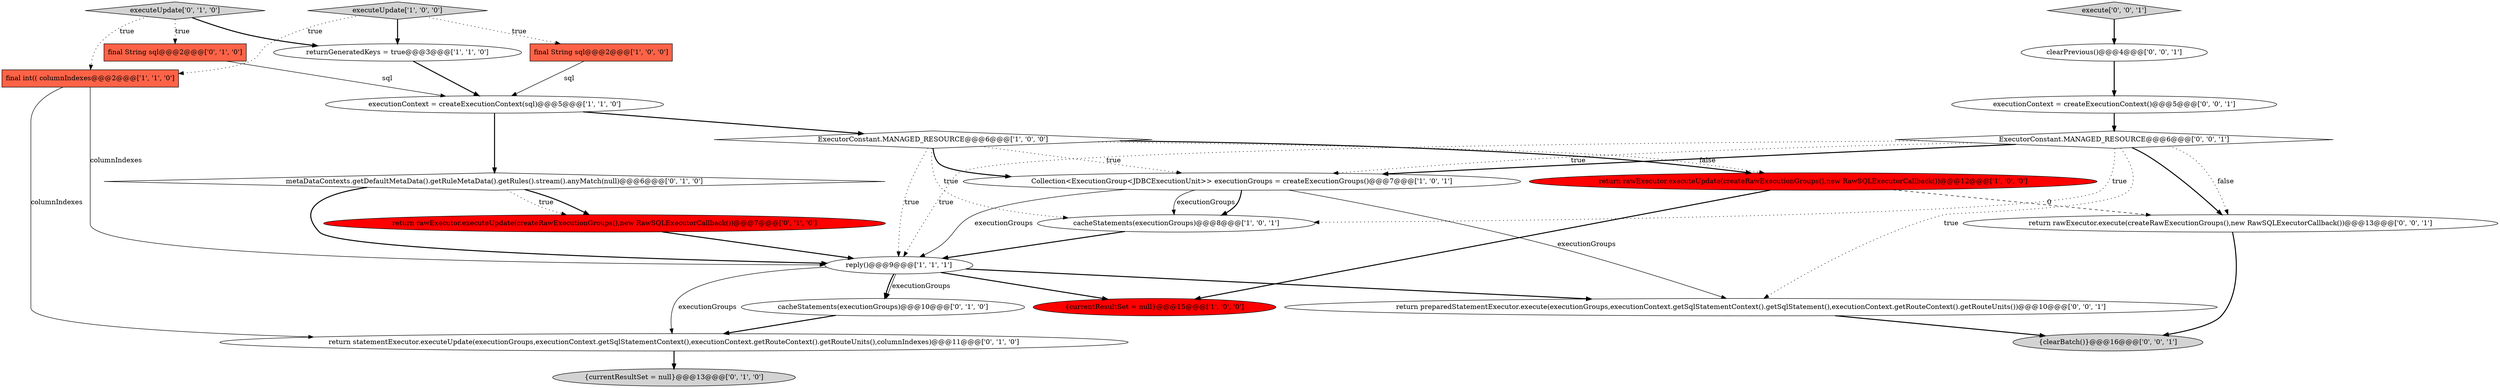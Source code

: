 digraph {
21 [style = filled, label = "clearPrevious()@@@4@@@['0', '0', '1']", fillcolor = white, shape = ellipse image = "AAA0AAABBB3BBB"];
11 [style = filled, label = "final String sql@@@2@@@['0', '1', '0']", fillcolor = tomato, shape = box image = "AAA0AAABBB2BBB"];
8 [style = filled, label = "reply()@@@9@@@['1', '1', '1']", fillcolor = white, shape = ellipse image = "AAA0AAABBB1BBB"];
22 [style = filled, label = "execute['0', '0', '1']", fillcolor = lightgray, shape = diamond image = "AAA0AAABBB3BBB"];
10 [style = filled, label = "final int(( columnIndexes@@@2@@@['1', '1', '0']", fillcolor = tomato, shape = box image = "AAA0AAABBB1BBB"];
13 [style = filled, label = "metaDataContexts.getDefaultMetaData().getRuleMetaData().getRules().stream().anyMatch(null)@@@6@@@['0', '1', '0']", fillcolor = white, shape = diamond image = "AAA0AAABBB2BBB"];
24 [style = filled, label = "{clearBatch()}@@@16@@@['0', '0', '1']", fillcolor = lightgray, shape = ellipse image = "AAA0AAABBB3BBB"];
0 [style = filled, label = "executeUpdate['1', '0', '0']", fillcolor = lightgray, shape = diamond image = "AAA0AAABBB1BBB"];
1 [style = filled, label = "return rawExecutor.executeUpdate(createRawExecutionGroups(),new RawSQLExecutorCallback())@@@12@@@['1', '0', '0']", fillcolor = red, shape = ellipse image = "AAA1AAABBB1BBB"];
15 [style = filled, label = "return rawExecutor.executeUpdate(createRawExecutionGroups(),new RawSQLExecutorCallback())@@@7@@@['0', '1', '0']", fillcolor = red, shape = ellipse image = "AAA1AAABBB2BBB"];
17 [style = filled, label = "executeUpdate['0', '1', '0']", fillcolor = lightgray, shape = diamond image = "AAA0AAABBB2BBB"];
6 [style = filled, label = "{currentResultSet = null}@@@15@@@['1', '0', '0']", fillcolor = red, shape = ellipse image = "AAA1AAABBB1BBB"];
4 [style = filled, label = "final String sql@@@2@@@['1', '0', '0']", fillcolor = tomato, shape = box image = "AAA0AAABBB1BBB"];
12 [style = filled, label = "cacheStatements(executionGroups)@@@10@@@['0', '1', '0']", fillcolor = white, shape = ellipse image = "AAA0AAABBB2BBB"];
3 [style = filled, label = "ExecutorConstant.MANAGED_RESOURCE@@@6@@@['1', '0', '0']", fillcolor = white, shape = diamond image = "AAA0AAABBB1BBB"];
16 [style = filled, label = "return statementExecutor.executeUpdate(executionGroups,executionContext.getSqlStatementContext(),executionContext.getRouteContext().getRouteUnits(),columnIndexes)@@@11@@@['0', '1', '0']", fillcolor = white, shape = ellipse image = "AAA0AAABBB2BBB"];
20 [style = filled, label = "ExecutorConstant.MANAGED_RESOURCE@@@6@@@['0', '0', '1']", fillcolor = white, shape = diamond image = "AAA0AAABBB3BBB"];
5 [style = filled, label = "Collection<ExecutionGroup<JDBCExecutionUnit>> executionGroups = createExecutionGroups()@@@7@@@['1', '0', '1']", fillcolor = white, shape = ellipse image = "AAA0AAABBB1BBB"];
14 [style = filled, label = "{currentResultSet = null}@@@13@@@['0', '1', '0']", fillcolor = lightgray, shape = ellipse image = "AAA0AAABBB2BBB"];
23 [style = filled, label = "return rawExecutor.execute(createRawExecutionGroups(),new RawSQLExecutorCallback())@@@13@@@['0', '0', '1']", fillcolor = white, shape = ellipse image = "AAA0AAABBB3BBB"];
18 [style = filled, label = "executionContext = createExecutionContext()@@@5@@@['0', '0', '1']", fillcolor = white, shape = ellipse image = "AAA0AAABBB3BBB"];
2 [style = filled, label = "cacheStatements(executionGroups)@@@8@@@['1', '0', '1']", fillcolor = white, shape = ellipse image = "AAA0AAABBB1BBB"];
19 [style = filled, label = "return preparedStatementExecutor.execute(executionGroups,executionContext.getSqlStatementContext().getSqlStatement(),executionContext.getRouteContext().getRouteUnits())@@@10@@@['0', '0', '1']", fillcolor = white, shape = ellipse image = "AAA0AAABBB3BBB"];
7 [style = filled, label = "returnGeneratedKeys = true@@@3@@@['1', '1', '0']", fillcolor = white, shape = ellipse image = "AAA0AAABBB1BBB"];
9 [style = filled, label = "executionContext = createExecutionContext(sql)@@@5@@@['1', '1', '0']", fillcolor = white, shape = ellipse image = "AAA0AAABBB1BBB"];
5->19 [style = solid, label="executionGroups"];
10->16 [style = solid, label="columnIndexes"];
3->1 [style = bold, label=""];
0->10 [style = dotted, label="true"];
8->19 [style = bold, label=""];
3->2 [style = dotted, label="true"];
20->8 [style = dotted, label="true"];
0->4 [style = dotted, label="true"];
10->8 [style = solid, label="columnIndexes"];
22->21 [style = bold, label=""];
5->2 [style = solid, label="executionGroups"];
8->6 [style = bold, label=""];
12->16 [style = bold, label=""];
20->23 [style = dotted, label="false"];
21->18 [style = bold, label=""];
20->5 [style = bold, label=""];
0->7 [style = bold, label=""];
19->24 [style = bold, label=""];
17->7 [style = bold, label=""];
7->9 [style = bold, label=""];
20->5 [style = dotted, label="true"];
8->12 [style = solid, label="executionGroups"];
18->20 [style = bold, label=""];
5->2 [style = bold, label=""];
3->5 [style = bold, label=""];
23->24 [style = bold, label=""];
1->6 [style = bold, label=""];
3->5 [style = dotted, label="true"];
17->10 [style = dotted, label="true"];
20->23 [style = bold, label=""];
5->8 [style = solid, label="executionGroups"];
4->9 [style = solid, label="sql"];
8->16 [style = solid, label="executionGroups"];
9->3 [style = bold, label=""];
16->14 [style = bold, label=""];
20->2 [style = dotted, label="true"];
11->9 [style = solid, label="sql"];
13->15 [style = dotted, label="true"];
20->19 [style = dotted, label="true"];
13->15 [style = bold, label=""];
13->8 [style = bold, label=""];
3->8 [style = dotted, label="true"];
3->1 [style = dotted, label="false"];
1->23 [style = dashed, label="0"];
15->8 [style = bold, label=""];
8->12 [style = bold, label=""];
2->8 [style = bold, label=""];
9->13 [style = bold, label=""];
17->11 [style = dotted, label="true"];
}
